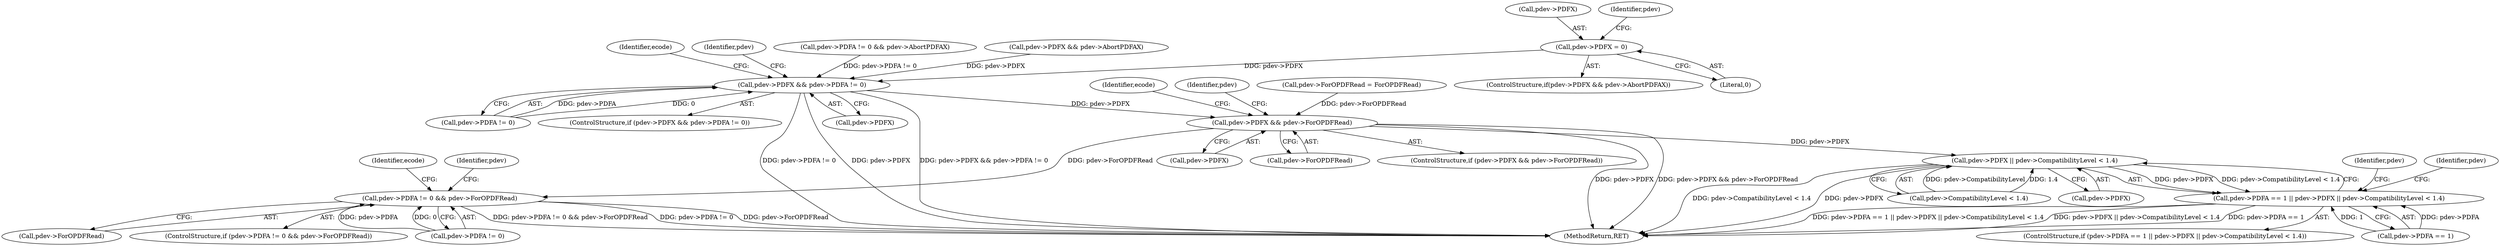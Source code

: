digraph "0_ghostscript_c3476dde7743761a4e1d39a631716199b696b880@pointer" {
"1000754" [label="(Call,pdev->PDFX = 0)"];
"1000760" [label="(Call,pdev->PDFX && pdev->PDFA != 0)"];
"1000780" [label="(Call,pdev->PDFX && pdev->ForOPDFRead)"];
"1000798" [label="(Call,pdev->PDFA != 0 && pdev->ForOPDFRead)"];
"1000824" [label="(Call,pdev->PDFX || pdev->CompatibilityLevel < 1.4)"];
"1000818" [label="(Call,pdev->PDFA == 1 || pdev->PDFX || pdev->CompatibilityLevel < 1.4)"];
"1000761" [label="(Call,pdev->PDFX)"];
"1000797" [label="(ControlStructure,if (pdev->PDFA != 0 && pdev->ForOPDFRead))"];
"1000781" [label="(Call,pdev->PDFX)"];
"1000828" [label="(Call,pdev->CompatibilityLevel < 1.4)"];
"1000809" [label="(Identifier,ecode)"];
"1000798" [label="(Call,pdev->PDFA != 0 && pdev->ForOPDFRead)"];
"1001549" [label="(MethodReturn,RET)"];
"1000780" [label="(Call,pdev->PDFX && pdev->ForOPDFRead)"];
"1000764" [label="(Call,pdev->PDFA != 0)"];
"1000784" [label="(Call,pdev->ForOPDFRead)"];
"1000836" [label="(Identifier,pdev)"];
"1000759" [label="(ControlStructure,if (pdev->PDFX && pdev->PDFA != 0))"];
"1000821" [label="(Identifier,pdev)"];
"1000754" [label="(Call,pdev->PDFX = 0)"];
"1000746" [label="(ControlStructure,if(pdev->PDFX && pdev->AbortPDFAX))"];
"1000760" [label="(Call,pdev->PDFX && pdev->PDFA != 0)"];
"1000818" [label="(Call,pdev->PDFA == 1 || pdev->PDFX || pdev->CompatibilityLevel < 1.4)"];
"1000819" [label="(Call,pdev->PDFA == 1)"];
"1000779" [label="(ControlStructure,if (pdev->PDFX && pdev->ForOPDFRead))"];
"1000825" [label="(Call,pdev->PDFX)"];
"1000824" [label="(Call,pdev->PDFX || pdev->CompatibilityLevel < 1.4)"];
"1000586" [label="(Call,pdev->ForOPDFRead = ForOPDFRead)"];
"1000789" [label="(Identifier,ecode)"];
"1000817" [label="(ControlStructure,if (pdev->PDFA == 1 || pdev->PDFX || pdev->CompatibilityLevel < 1.4))"];
"1000801" [label="(Identifier,pdev)"];
"1000732" [label="(Call,pdev->PDFA != 0 && pdev->AbortPDFAX)"];
"1000747" [label="(Call,pdev->PDFX && pdev->AbortPDFAX)"];
"1000771" [label="(Identifier,ecode)"];
"1000799" [label="(Call,pdev->PDFA != 0)"];
"1000782" [label="(Identifier,pdev)"];
"1000758" [label="(Literal,0)"];
"1000755" [label="(Call,pdev->PDFX)"];
"1000762" [label="(Identifier,pdev)"];
"1000846" [label="(Identifier,pdev)"];
"1000804" [label="(Call,pdev->ForOPDFRead)"];
"1000754" -> "1000746"  [label="AST: "];
"1000754" -> "1000758"  [label="CFG: "];
"1000755" -> "1000754"  [label="AST: "];
"1000758" -> "1000754"  [label="AST: "];
"1000762" -> "1000754"  [label="CFG: "];
"1000754" -> "1000760"  [label="DDG: pdev->PDFX"];
"1000760" -> "1000759"  [label="AST: "];
"1000760" -> "1000761"  [label="CFG: "];
"1000760" -> "1000764"  [label="CFG: "];
"1000761" -> "1000760"  [label="AST: "];
"1000764" -> "1000760"  [label="AST: "];
"1000771" -> "1000760"  [label="CFG: "];
"1000782" -> "1000760"  [label="CFG: "];
"1000760" -> "1001549"  [label="DDG: pdev->PDFX && pdev->PDFA != 0"];
"1000760" -> "1001549"  [label="DDG: pdev->PDFA != 0"];
"1000760" -> "1001549"  [label="DDG: pdev->PDFX"];
"1000747" -> "1000760"  [label="DDG: pdev->PDFX"];
"1000764" -> "1000760"  [label="DDG: pdev->PDFA"];
"1000764" -> "1000760"  [label="DDG: 0"];
"1000732" -> "1000760"  [label="DDG: pdev->PDFA != 0"];
"1000760" -> "1000780"  [label="DDG: pdev->PDFX"];
"1000780" -> "1000779"  [label="AST: "];
"1000780" -> "1000781"  [label="CFG: "];
"1000780" -> "1000784"  [label="CFG: "];
"1000781" -> "1000780"  [label="AST: "];
"1000784" -> "1000780"  [label="AST: "];
"1000789" -> "1000780"  [label="CFG: "];
"1000801" -> "1000780"  [label="CFG: "];
"1000780" -> "1001549"  [label="DDG: pdev->PDFX && pdev->ForOPDFRead"];
"1000780" -> "1001549"  [label="DDG: pdev->PDFX"];
"1000586" -> "1000780"  [label="DDG: pdev->ForOPDFRead"];
"1000780" -> "1000798"  [label="DDG: pdev->ForOPDFRead"];
"1000780" -> "1000824"  [label="DDG: pdev->PDFX"];
"1000798" -> "1000797"  [label="AST: "];
"1000798" -> "1000799"  [label="CFG: "];
"1000798" -> "1000804"  [label="CFG: "];
"1000799" -> "1000798"  [label="AST: "];
"1000804" -> "1000798"  [label="AST: "];
"1000809" -> "1000798"  [label="CFG: "];
"1000821" -> "1000798"  [label="CFG: "];
"1000798" -> "1001549"  [label="DDG: pdev->PDFA != 0"];
"1000798" -> "1001549"  [label="DDG: pdev->ForOPDFRead"];
"1000798" -> "1001549"  [label="DDG: pdev->PDFA != 0 && pdev->ForOPDFRead"];
"1000799" -> "1000798"  [label="DDG: pdev->PDFA"];
"1000799" -> "1000798"  [label="DDG: 0"];
"1000824" -> "1000818"  [label="AST: "];
"1000824" -> "1000825"  [label="CFG: "];
"1000824" -> "1000828"  [label="CFG: "];
"1000825" -> "1000824"  [label="AST: "];
"1000828" -> "1000824"  [label="AST: "];
"1000818" -> "1000824"  [label="CFG: "];
"1000824" -> "1001549"  [label="DDG: pdev->CompatibilityLevel < 1.4"];
"1000824" -> "1001549"  [label="DDG: pdev->PDFX"];
"1000824" -> "1000818"  [label="DDG: pdev->PDFX"];
"1000824" -> "1000818"  [label="DDG: pdev->CompatibilityLevel < 1.4"];
"1000828" -> "1000824"  [label="DDG: pdev->CompatibilityLevel"];
"1000828" -> "1000824"  [label="DDG: 1.4"];
"1000818" -> "1000817"  [label="AST: "];
"1000818" -> "1000819"  [label="CFG: "];
"1000819" -> "1000818"  [label="AST: "];
"1000836" -> "1000818"  [label="CFG: "];
"1000846" -> "1000818"  [label="CFG: "];
"1000818" -> "1001549"  [label="DDG: pdev->PDFA == 1 || pdev->PDFX || pdev->CompatibilityLevel < 1.4"];
"1000818" -> "1001549"  [label="DDG: pdev->PDFX || pdev->CompatibilityLevel < 1.4"];
"1000818" -> "1001549"  [label="DDG: pdev->PDFA == 1"];
"1000819" -> "1000818"  [label="DDG: pdev->PDFA"];
"1000819" -> "1000818"  [label="DDG: 1"];
}
